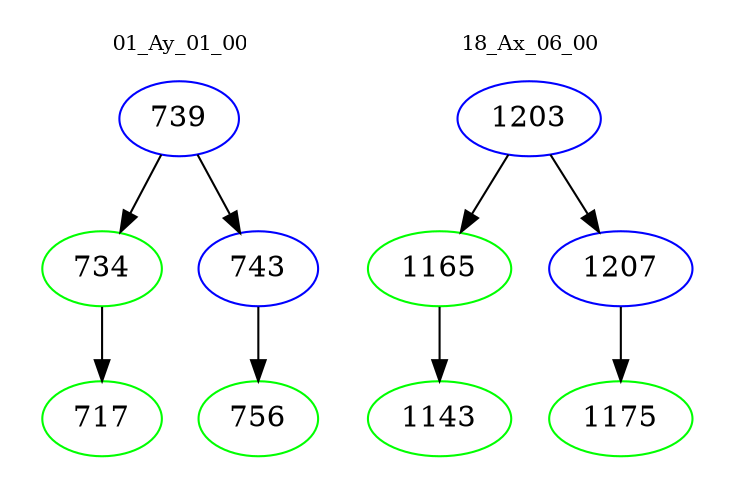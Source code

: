 digraph{
subgraph cluster_0 {
color = white
label = "01_Ay_01_00";
fontsize=10;
T0_739 [label="739", color="blue"]
T0_739 -> T0_734 [color="black"]
T0_734 [label="734", color="green"]
T0_734 -> T0_717 [color="black"]
T0_717 [label="717", color="green"]
T0_739 -> T0_743 [color="black"]
T0_743 [label="743", color="blue"]
T0_743 -> T0_756 [color="black"]
T0_756 [label="756", color="green"]
}
subgraph cluster_1 {
color = white
label = "18_Ax_06_00";
fontsize=10;
T1_1203 [label="1203", color="blue"]
T1_1203 -> T1_1165 [color="black"]
T1_1165 [label="1165", color="green"]
T1_1165 -> T1_1143 [color="black"]
T1_1143 [label="1143", color="green"]
T1_1203 -> T1_1207 [color="black"]
T1_1207 [label="1207", color="blue"]
T1_1207 -> T1_1175 [color="black"]
T1_1175 [label="1175", color="green"]
}
}
